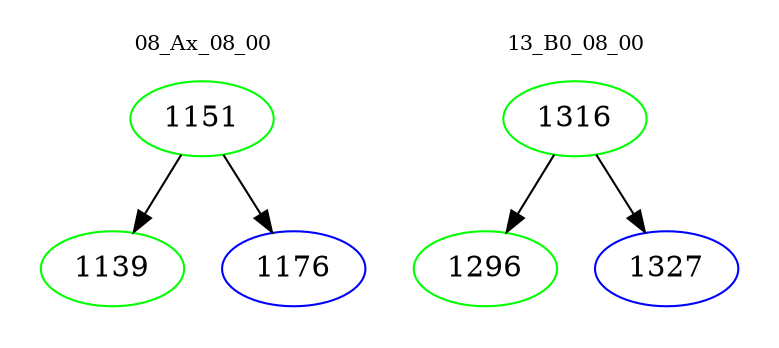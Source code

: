 digraph{
subgraph cluster_0 {
color = white
label = "08_Ax_08_00";
fontsize=10;
T0_1151 [label="1151", color="green"]
T0_1151 -> T0_1139 [color="black"]
T0_1139 [label="1139", color="green"]
T0_1151 -> T0_1176 [color="black"]
T0_1176 [label="1176", color="blue"]
}
subgraph cluster_1 {
color = white
label = "13_B0_08_00";
fontsize=10;
T1_1316 [label="1316", color="green"]
T1_1316 -> T1_1296 [color="black"]
T1_1296 [label="1296", color="green"]
T1_1316 -> T1_1327 [color="black"]
T1_1327 [label="1327", color="blue"]
}
}
